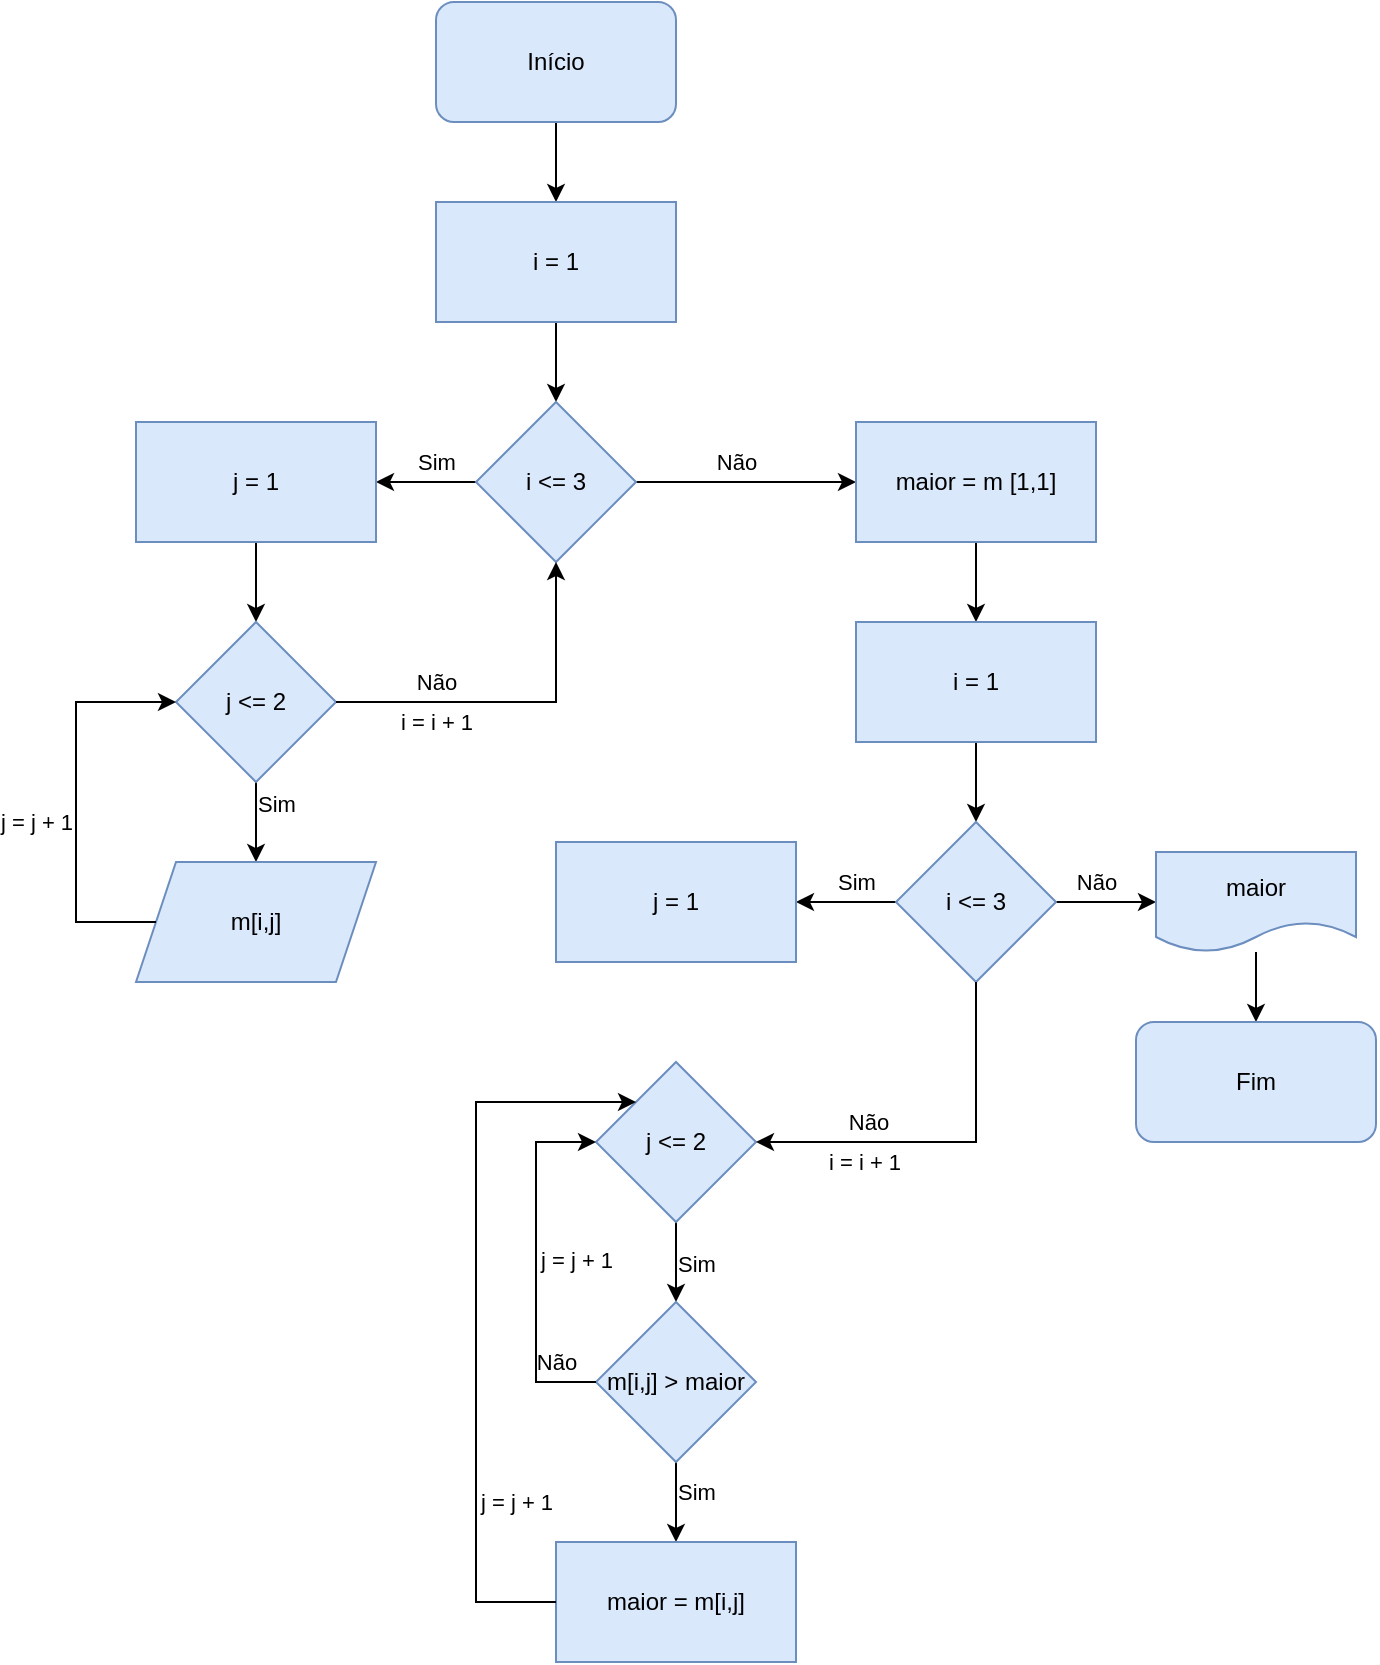 <mxfile version="26.0.14">
  <diagram name="Página-1" id="5VSw2YmOjm2rxLU-eckG">
    <mxGraphModel dx="2049" dy="1066" grid="1" gridSize="10" guides="1" tooltips="1" connect="1" arrows="1" fold="1" page="1" pageScale="1" pageWidth="827" pageHeight="1169" math="0" shadow="0">
      <root>
        <mxCell id="0" />
        <mxCell id="1" parent="0" />
        <mxCell id="KtzBRnWua5iHoCojFaM6-3" style="edgeStyle=orthogonalEdgeStyle;rounded=0;orthogonalLoop=1;jettySize=auto;html=1;entryX=0.5;entryY=0;entryDx=0;entryDy=0;" edge="1" parent="1" source="KtzBRnWua5iHoCojFaM6-1" target="KtzBRnWua5iHoCojFaM6-2">
          <mxGeometry relative="1" as="geometry" />
        </mxCell>
        <mxCell id="KtzBRnWua5iHoCojFaM6-1" value="Início" style="rounded=1;whiteSpace=wrap;html=1;fillColor=#dae8fc;strokeColor=#6c8ebf;" vertex="1" parent="1">
          <mxGeometry x="269" y="170" width="120" height="60" as="geometry" />
        </mxCell>
        <mxCell id="KtzBRnWua5iHoCojFaM6-5" value="" style="edgeStyle=orthogonalEdgeStyle;rounded=0;orthogonalLoop=1;jettySize=auto;html=1;" edge="1" parent="1" source="KtzBRnWua5iHoCojFaM6-2" target="KtzBRnWua5iHoCojFaM6-4">
          <mxGeometry relative="1" as="geometry" />
        </mxCell>
        <mxCell id="KtzBRnWua5iHoCojFaM6-2" value="i = 1" style="rounded=0;whiteSpace=wrap;html=1;fillColor=#dae8fc;strokeColor=#6c8ebf;" vertex="1" parent="1">
          <mxGeometry x="269" y="270" width="120" height="60" as="geometry" />
        </mxCell>
        <mxCell id="KtzBRnWua5iHoCojFaM6-7" value="" style="edgeStyle=orthogonalEdgeStyle;rounded=0;orthogonalLoop=1;jettySize=auto;html=1;" edge="1" parent="1" source="KtzBRnWua5iHoCojFaM6-4" target="KtzBRnWua5iHoCojFaM6-6">
          <mxGeometry relative="1" as="geometry" />
        </mxCell>
        <mxCell id="KtzBRnWua5iHoCojFaM6-8" value="Sim" style="edgeLabel;html=1;align=center;verticalAlign=middle;resizable=0;points=[];labelBackgroundColor=none;" vertex="1" connectable="0" parent="KtzBRnWua5iHoCojFaM6-7">
          <mxGeometry x="-0.2" y="-1" relative="1" as="geometry">
            <mxPoint y="-9" as="offset" />
          </mxGeometry>
        </mxCell>
        <mxCell id="KtzBRnWua5iHoCojFaM6-20" value="" style="edgeStyle=orthogonalEdgeStyle;rounded=0;orthogonalLoop=1;jettySize=auto;html=1;" edge="1" parent="1" source="KtzBRnWua5iHoCojFaM6-4" target="KtzBRnWua5iHoCojFaM6-19">
          <mxGeometry relative="1" as="geometry" />
        </mxCell>
        <mxCell id="KtzBRnWua5iHoCojFaM6-21" value="Não" style="edgeLabel;html=1;align=center;verticalAlign=middle;resizable=0;points=[];labelBackgroundColor=none;" vertex="1" connectable="0" parent="KtzBRnWua5iHoCojFaM6-20">
          <mxGeometry x="-0.091" y="-1" relative="1" as="geometry">
            <mxPoint y="-11" as="offset" />
          </mxGeometry>
        </mxCell>
        <mxCell id="KtzBRnWua5iHoCojFaM6-4" value="i &amp;lt;= 3" style="rhombus;whiteSpace=wrap;html=1;rounded=0;fillColor=#dae8fc;strokeColor=#6c8ebf;" vertex="1" parent="1">
          <mxGeometry x="289" y="370" width="80" height="80" as="geometry" />
        </mxCell>
        <mxCell id="KtzBRnWua5iHoCojFaM6-10" value="" style="edgeStyle=orthogonalEdgeStyle;rounded=0;orthogonalLoop=1;jettySize=auto;html=1;" edge="1" parent="1" source="KtzBRnWua5iHoCojFaM6-6" target="KtzBRnWua5iHoCojFaM6-9">
          <mxGeometry relative="1" as="geometry" />
        </mxCell>
        <mxCell id="KtzBRnWua5iHoCojFaM6-6" value="j = 1" style="whiteSpace=wrap;html=1;rounded=0;fillColor=#dae8fc;strokeColor=#6c8ebf;" vertex="1" parent="1">
          <mxGeometry x="119" y="380" width="120" height="60" as="geometry" />
        </mxCell>
        <mxCell id="KtzBRnWua5iHoCojFaM6-12" value="" style="edgeStyle=orthogonalEdgeStyle;rounded=0;orthogonalLoop=1;jettySize=auto;html=1;" edge="1" parent="1" source="KtzBRnWua5iHoCojFaM6-9" target="KtzBRnWua5iHoCojFaM6-11">
          <mxGeometry relative="1" as="geometry" />
        </mxCell>
        <mxCell id="KtzBRnWua5iHoCojFaM6-13" value="Sim" style="edgeLabel;html=1;align=center;verticalAlign=middle;resizable=0;points=[];labelBackgroundColor=none;" vertex="1" connectable="0" parent="KtzBRnWua5iHoCojFaM6-12">
          <mxGeometry x="-0.45" y="-1" relative="1" as="geometry">
            <mxPoint x="11" as="offset" />
          </mxGeometry>
        </mxCell>
        <mxCell id="KtzBRnWua5iHoCojFaM6-9" value="j &amp;lt;= 2" style="rhombus;whiteSpace=wrap;html=1;rounded=0;fillColor=#dae8fc;strokeColor=#6c8ebf;" vertex="1" parent="1">
          <mxGeometry x="139" y="480" width="80" height="80" as="geometry" />
        </mxCell>
        <mxCell id="KtzBRnWua5iHoCojFaM6-11" value="m[i,j]" style="shape=parallelogram;perimeter=parallelogramPerimeter;whiteSpace=wrap;html=1;fixedSize=1;rounded=0;fillColor=#dae8fc;strokeColor=#6c8ebf;" vertex="1" parent="1">
          <mxGeometry x="119" y="600" width="120" height="60" as="geometry" />
        </mxCell>
        <mxCell id="KtzBRnWua5iHoCojFaM6-14" value="" style="endArrow=classic;html=1;rounded=0;exitX=0;exitY=0.5;exitDx=0;exitDy=0;entryX=0;entryY=0.5;entryDx=0;entryDy=0;" edge="1" parent="1" source="KtzBRnWua5iHoCojFaM6-11" target="KtzBRnWua5iHoCojFaM6-9">
          <mxGeometry width="50" height="50" relative="1" as="geometry">
            <mxPoint x="129" y="520" as="sourcePoint" />
            <mxPoint x="179" y="470" as="targetPoint" />
            <Array as="points">
              <mxPoint x="89" y="630" />
              <mxPoint x="89" y="580" />
              <mxPoint x="89" y="520" />
            </Array>
          </mxGeometry>
        </mxCell>
        <mxCell id="KtzBRnWua5iHoCojFaM6-15" value="j = j + 1" style="edgeLabel;html=1;align=center;verticalAlign=middle;resizable=0;points=[];labelBackgroundColor=none;" vertex="1" connectable="0" parent="KtzBRnWua5iHoCojFaM6-14">
          <mxGeometry x="-0.04" y="-2" relative="1" as="geometry">
            <mxPoint x="-22" y="6" as="offset" />
          </mxGeometry>
        </mxCell>
        <mxCell id="KtzBRnWua5iHoCojFaM6-16" value="" style="endArrow=classic;html=1;rounded=0;exitX=1;exitY=0.5;exitDx=0;exitDy=0;entryX=0.5;entryY=1;entryDx=0;entryDy=0;" edge="1" parent="1" source="KtzBRnWua5iHoCojFaM6-9" target="KtzBRnWua5iHoCojFaM6-4">
          <mxGeometry width="50" height="50" relative="1" as="geometry">
            <mxPoint x="319" y="520" as="sourcePoint" />
            <mxPoint x="369" y="470" as="targetPoint" />
            <Array as="points">
              <mxPoint x="329" y="520" />
            </Array>
          </mxGeometry>
        </mxCell>
        <mxCell id="KtzBRnWua5iHoCojFaM6-17" value="Não" style="edgeLabel;html=1;align=center;verticalAlign=middle;resizable=0;points=[];labelBackgroundColor=none;" vertex="1" connectable="0" parent="KtzBRnWua5iHoCojFaM6-16">
          <mxGeometry x="-0.456" y="-1" relative="1" as="geometry">
            <mxPoint x="1" y="-11" as="offset" />
          </mxGeometry>
        </mxCell>
        <mxCell id="KtzBRnWua5iHoCojFaM6-18" value="i = i + 1" style="edgeLabel;html=1;align=center;verticalAlign=middle;resizable=0;points=[];labelBackgroundColor=none;" vertex="1" connectable="0" parent="KtzBRnWua5iHoCojFaM6-16">
          <mxGeometry x="-0.333" y="-3" relative="1" as="geometry">
            <mxPoint x="-10" y="7" as="offset" />
          </mxGeometry>
        </mxCell>
        <mxCell id="KtzBRnWua5iHoCojFaM6-23" value="" style="edgeStyle=orthogonalEdgeStyle;rounded=0;orthogonalLoop=1;jettySize=auto;html=1;" edge="1" parent="1" source="KtzBRnWua5iHoCojFaM6-19" target="KtzBRnWua5iHoCojFaM6-22">
          <mxGeometry relative="1" as="geometry" />
        </mxCell>
        <mxCell id="KtzBRnWua5iHoCojFaM6-19" value="maior = m [1,1]" style="whiteSpace=wrap;html=1;rounded=0;fillColor=#dae8fc;strokeColor=#6c8ebf;" vertex="1" parent="1">
          <mxGeometry x="479" y="380" width="120" height="60" as="geometry" />
        </mxCell>
        <mxCell id="KtzBRnWua5iHoCojFaM6-25" value="" style="edgeStyle=orthogonalEdgeStyle;rounded=0;orthogonalLoop=1;jettySize=auto;html=1;" edge="1" parent="1" source="KtzBRnWua5iHoCojFaM6-22" target="KtzBRnWua5iHoCojFaM6-24">
          <mxGeometry relative="1" as="geometry" />
        </mxCell>
        <mxCell id="KtzBRnWua5iHoCojFaM6-22" value="i = 1" style="whiteSpace=wrap;html=1;rounded=0;fillColor=#dae8fc;strokeColor=#6c8ebf;" vertex="1" parent="1">
          <mxGeometry x="479" y="480" width="120" height="60" as="geometry" />
        </mxCell>
        <mxCell id="KtzBRnWua5iHoCojFaM6-27" value="" style="edgeStyle=orthogonalEdgeStyle;rounded=0;orthogonalLoop=1;jettySize=auto;html=1;" edge="1" parent="1" source="KtzBRnWua5iHoCojFaM6-24" target="KtzBRnWua5iHoCojFaM6-26">
          <mxGeometry relative="1" as="geometry" />
        </mxCell>
        <mxCell id="KtzBRnWua5iHoCojFaM6-28" value="Sim" style="edgeLabel;html=1;align=center;verticalAlign=middle;resizable=0;points=[];labelBackgroundColor=none;" vertex="1" connectable="0" parent="KtzBRnWua5iHoCojFaM6-27">
          <mxGeometry x="-0.12" relative="1" as="geometry">
            <mxPoint x="2" y="-10" as="offset" />
          </mxGeometry>
        </mxCell>
        <mxCell id="KtzBRnWua5iHoCojFaM6-30" value="" style="edgeStyle=orthogonalEdgeStyle;rounded=0;orthogonalLoop=1;jettySize=auto;html=1;" edge="1" parent="1" source="KtzBRnWua5iHoCojFaM6-24" target="KtzBRnWua5iHoCojFaM6-29">
          <mxGeometry relative="1" as="geometry" />
        </mxCell>
        <mxCell id="KtzBRnWua5iHoCojFaM6-34" value="Não" style="edgeLabel;html=1;align=center;verticalAlign=middle;resizable=0;points=[];labelBackgroundColor=none;" vertex="1" connectable="0" parent="KtzBRnWua5iHoCojFaM6-30">
          <mxGeometry x="-0.32" y="-2" relative="1" as="geometry">
            <mxPoint x="3" y="-12" as="offset" />
          </mxGeometry>
        </mxCell>
        <mxCell id="KtzBRnWua5iHoCojFaM6-24" value="i &amp;lt;= 3" style="rhombus;whiteSpace=wrap;html=1;rounded=0;fillColor=#dae8fc;strokeColor=#6c8ebf;" vertex="1" parent="1">
          <mxGeometry x="499" y="580" width="80" height="80" as="geometry" />
        </mxCell>
        <mxCell id="KtzBRnWua5iHoCojFaM6-26" value="j = 1" style="rounded=0;whiteSpace=wrap;html=1;fillColor=#dae8fc;strokeColor=#6c8ebf;" vertex="1" parent="1">
          <mxGeometry x="329" y="590" width="120" height="60" as="geometry" />
        </mxCell>
        <mxCell id="KtzBRnWua5iHoCojFaM6-33" style="edgeStyle=orthogonalEdgeStyle;rounded=0;orthogonalLoop=1;jettySize=auto;html=1;entryX=0.5;entryY=0;entryDx=0;entryDy=0;" edge="1" parent="1" source="KtzBRnWua5iHoCojFaM6-29" target="KtzBRnWua5iHoCojFaM6-31">
          <mxGeometry relative="1" as="geometry" />
        </mxCell>
        <mxCell id="KtzBRnWua5iHoCojFaM6-29" value="maior" style="shape=document;whiteSpace=wrap;html=1;boundedLbl=1;rounded=0;fillColor=#dae8fc;strokeColor=#6c8ebf;" vertex="1" parent="1">
          <mxGeometry x="629" y="595" width="100" height="50" as="geometry" />
        </mxCell>
        <mxCell id="KtzBRnWua5iHoCojFaM6-31" value="Fim" style="rounded=1;whiteSpace=wrap;html=1;fillColor=#dae8fc;strokeColor=#6c8ebf;" vertex="1" parent="1">
          <mxGeometry x="619" y="680" width="120" height="60" as="geometry" />
        </mxCell>
        <mxCell id="KtzBRnWua5iHoCojFaM6-41" value="" style="edgeStyle=orthogonalEdgeStyle;rounded=0;orthogonalLoop=1;jettySize=auto;html=1;" edge="1" parent="1" source="KtzBRnWua5iHoCojFaM6-35" target="KtzBRnWua5iHoCojFaM6-40">
          <mxGeometry relative="1" as="geometry" />
        </mxCell>
        <mxCell id="KtzBRnWua5iHoCojFaM6-45" value="Sim" style="edgeLabel;html=1;align=center;verticalAlign=middle;resizable=0;points=[];labelBackgroundColor=none;" vertex="1" connectable="0" parent="KtzBRnWua5iHoCojFaM6-41">
          <mxGeometry x="0.05" y="2" relative="1" as="geometry">
            <mxPoint x="8" as="offset" />
          </mxGeometry>
        </mxCell>
        <mxCell id="KtzBRnWua5iHoCojFaM6-35" value="j &amp;lt;= 2" style="rhombus;whiteSpace=wrap;html=1;rounded=0;fillColor=#dae8fc;strokeColor=#6c8ebf;" vertex="1" parent="1">
          <mxGeometry x="349" y="700" width="80" height="80" as="geometry" />
        </mxCell>
        <mxCell id="KtzBRnWua5iHoCojFaM6-37" value="" style="endArrow=classic;html=1;rounded=0;exitX=0.5;exitY=1;exitDx=0;exitDy=0;entryX=1;entryY=0.5;entryDx=0;entryDy=0;" edge="1" parent="1" source="KtzBRnWua5iHoCojFaM6-24" target="KtzBRnWua5iHoCojFaM6-35">
          <mxGeometry width="50" height="50" relative="1" as="geometry">
            <mxPoint x="379" y="720" as="sourcePoint" />
            <mxPoint x="429" y="670" as="targetPoint" />
            <Array as="points">
              <mxPoint x="539" y="740" />
            </Array>
          </mxGeometry>
        </mxCell>
        <mxCell id="KtzBRnWua5iHoCojFaM6-38" value="Não" style="edgeLabel;html=1;align=center;verticalAlign=middle;resizable=0;points=[];labelBackgroundColor=none;" vertex="1" connectable="0" parent="KtzBRnWua5iHoCojFaM6-37">
          <mxGeometry x="0.41" y="2" relative="1" as="geometry">
            <mxPoint y="-12" as="offset" />
          </mxGeometry>
        </mxCell>
        <mxCell id="KtzBRnWua5iHoCojFaM6-39" value="i = i + 1" style="edgeLabel;html=1;align=center;verticalAlign=middle;resizable=0;points=[];labelBackgroundColor=none;" vertex="1" connectable="0" parent="KtzBRnWua5iHoCojFaM6-37">
          <mxGeometry x="0.432" relative="1" as="geometry">
            <mxPoint y="10" as="offset" />
          </mxGeometry>
        </mxCell>
        <mxCell id="KtzBRnWua5iHoCojFaM6-43" value="" style="edgeStyle=orthogonalEdgeStyle;rounded=0;orthogonalLoop=1;jettySize=auto;html=1;" edge="1" parent="1" source="KtzBRnWua5iHoCojFaM6-40" target="KtzBRnWua5iHoCojFaM6-42">
          <mxGeometry relative="1" as="geometry" />
        </mxCell>
        <mxCell id="KtzBRnWua5iHoCojFaM6-44" value="Sim" style="edgeLabel;html=1;align=center;verticalAlign=middle;resizable=0;points=[];labelBackgroundColor=none;" vertex="1" connectable="0" parent="KtzBRnWua5iHoCojFaM6-43">
          <mxGeometry x="-0.25" relative="1" as="geometry">
            <mxPoint x="10" as="offset" />
          </mxGeometry>
        </mxCell>
        <mxCell id="KtzBRnWua5iHoCojFaM6-40" value="m[i,j] &amp;gt; maior" style="rhombus;whiteSpace=wrap;html=1;rounded=0;fillColor=#dae8fc;strokeColor=#6c8ebf;" vertex="1" parent="1">
          <mxGeometry x="349" y="820" width="80" height="80" as="geometry" />
        </mxCell>
        <mxCell id="KtzBRnWua5iHoCojFaM6-42" value="maior = m[i,j]" style="whiteSpace=wrap;html=1;rounded=0;fillColor=#dae8fc;strokeColor=#6c8ebf;" vertex="1" parent="1">
          <mxGeometry x="329" y="940" width="120" height="60" as="geometry" />
        </mxCell>
        <mxCell id="KtzBRnWua5iHoCojFaM6-46" value="" style="endArrow=classic;html=1;rounded=0;exitX=0;exitY=0.5;exitDx=0;exitDy=0;entryX=0;entryY=0;entryDx=0;entryDy=0;" edge="1" parent="1" source="KtzBRnWua5iHoCojFaM6-42" target="KtzBRnWua5iHoCojFaM6-35">
          <mxGeometry width="50" height="50" relative="1" as="geometry">
            <mxPoint x="379" y="820" as="sourcePoint" />
            <mxPoint x="429" y="770" as="targetPoint" />
            <Array as="points">
              <mxPoint x="289" y="970" />
              <mxPoint x="289" y="720" />
            </Array>
          </mxGeometry>
        </mxCell>
        <mxCell id="KtzBRnWua5iHoCojFaM6-47" value="j = j + 1" style="edgeLabel;html=1;align=center;verticalAlign=middle;resizable=0;points=[];labelBackgroundColor=none;" vertex="1" connectable="0" parent="KtzBRnWua5iHoCojFaM6-46">
          <mxGeometry x="-0.584" y="-3" relative="1" as="geometry">
            <mxPoint x="17" y="-13" as="offset" />
          </mxGeometry>
        </mxCell>
        <mxCell id="KtzBRnWua5iHoCojFaM6-48" value="" style="endArrow=classic;html=1;rounded=0;exitX=0;exitY=0.5;exitDx=0;exitDy=0;entryX=0;entryY=0.5;entryDx=0;entryDy=0;" edge="1" parent="1" source="KtzBRnWua5iHoCojFaM6-40" target="KtzBRnWua5iHoCojFaM6-35">
          <mxGeometry width="50" height="50" relative="1" as="geometry">
            <mxPoint x="379" y="820" as="sourcePoint" />
            <mxPoint x="429" y="770" as="targetPoint" />
            <Array as="points">
              <mxPoint x="319" y="860" />
              <mxPoint x="319" y="740" />
            </Array>
          </mxGeometry>
        </mxCell>
        <mxCell id="KtzBRnWua5iHoCojFaM6-49" value="j = j + 1" style="edgeLabel;html=1;align=center;verticalAlign=middle;resizable=0;points=[];labelBackgroundColor=none;" vertex="1" connectable="0" parent="KtzBRnWua5iHoCojFaM6-48">
          <mxGeometry x="0.011" y="-2" relative="1" as="geometry">
            <mxPoint x="18" as="offset" />
          </mxGeometry>
        </mxCell>
        <mxCell id="KtzBRnWua5iHoCojFaM6-50" value="Não" style="edgeLabel;html=1;align=center;verticalAlign=middle;resizable=0;points=[];labelBackgroundColor=none;" vertex="1" connectable="0" parent="KtzBRnWua5iHoCojFaM6-48">
          <mxGeometry x="-0.222" y="-1" relative="1" as="geometry">
            <mxPoint x="9" y="30" as="offset" />
          </mxGeometry>
        </mxCell>
      </root>
    </mxGraphModel>
  </diagram>
</mxfile>
